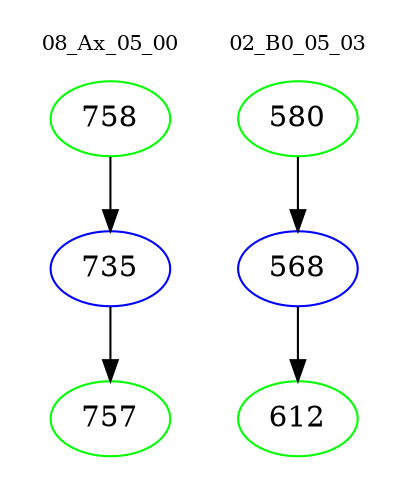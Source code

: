 digraph{
subgraph cluster_0 {
color = white
label = "08_Ax_05_00";
fontsize=10;
T0_758 [label="758", color="green"]
T0_758 -> T0_735 [color="black"]
T0_735 [label="735", color="blue"]
T0_735 -> T0_757 [color="black"]
T0_757 [label="757", color="green"]
}
subgraph cluster_1 {
color = white
label = "02_B0_05_03";
fontsize=10;
T1_580 [label="580", color="green"]
T1_580 -> T1_568 [color="black"]
T1_568 [label="568", color="blue"]
T1_568 -> T1_612 [color="black"]
T1_612 [label="612", color="green"]
}
}

